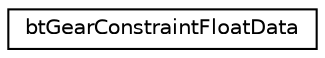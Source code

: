 digraph "Graphical Class Hierarchy"
{
  edge [fontname="Helvetica",fontsize="10",labelfontname="Helvetica",labelfontsize="10"];
  node [fontname="Helvetica",fontsize="10",shape=record];
  rankdir="LR";
  Node1 [label="btGearConstraintFloatData",height=0.2,width=0.4,color="black", fillcolor="white", style="filled",URL="$structbt_gear_constraint_float_data.html",tooltip="do not change those serialization structures, it requires an updated sBulletDNAstr/sBulletDNAstr64 ..."];
}
